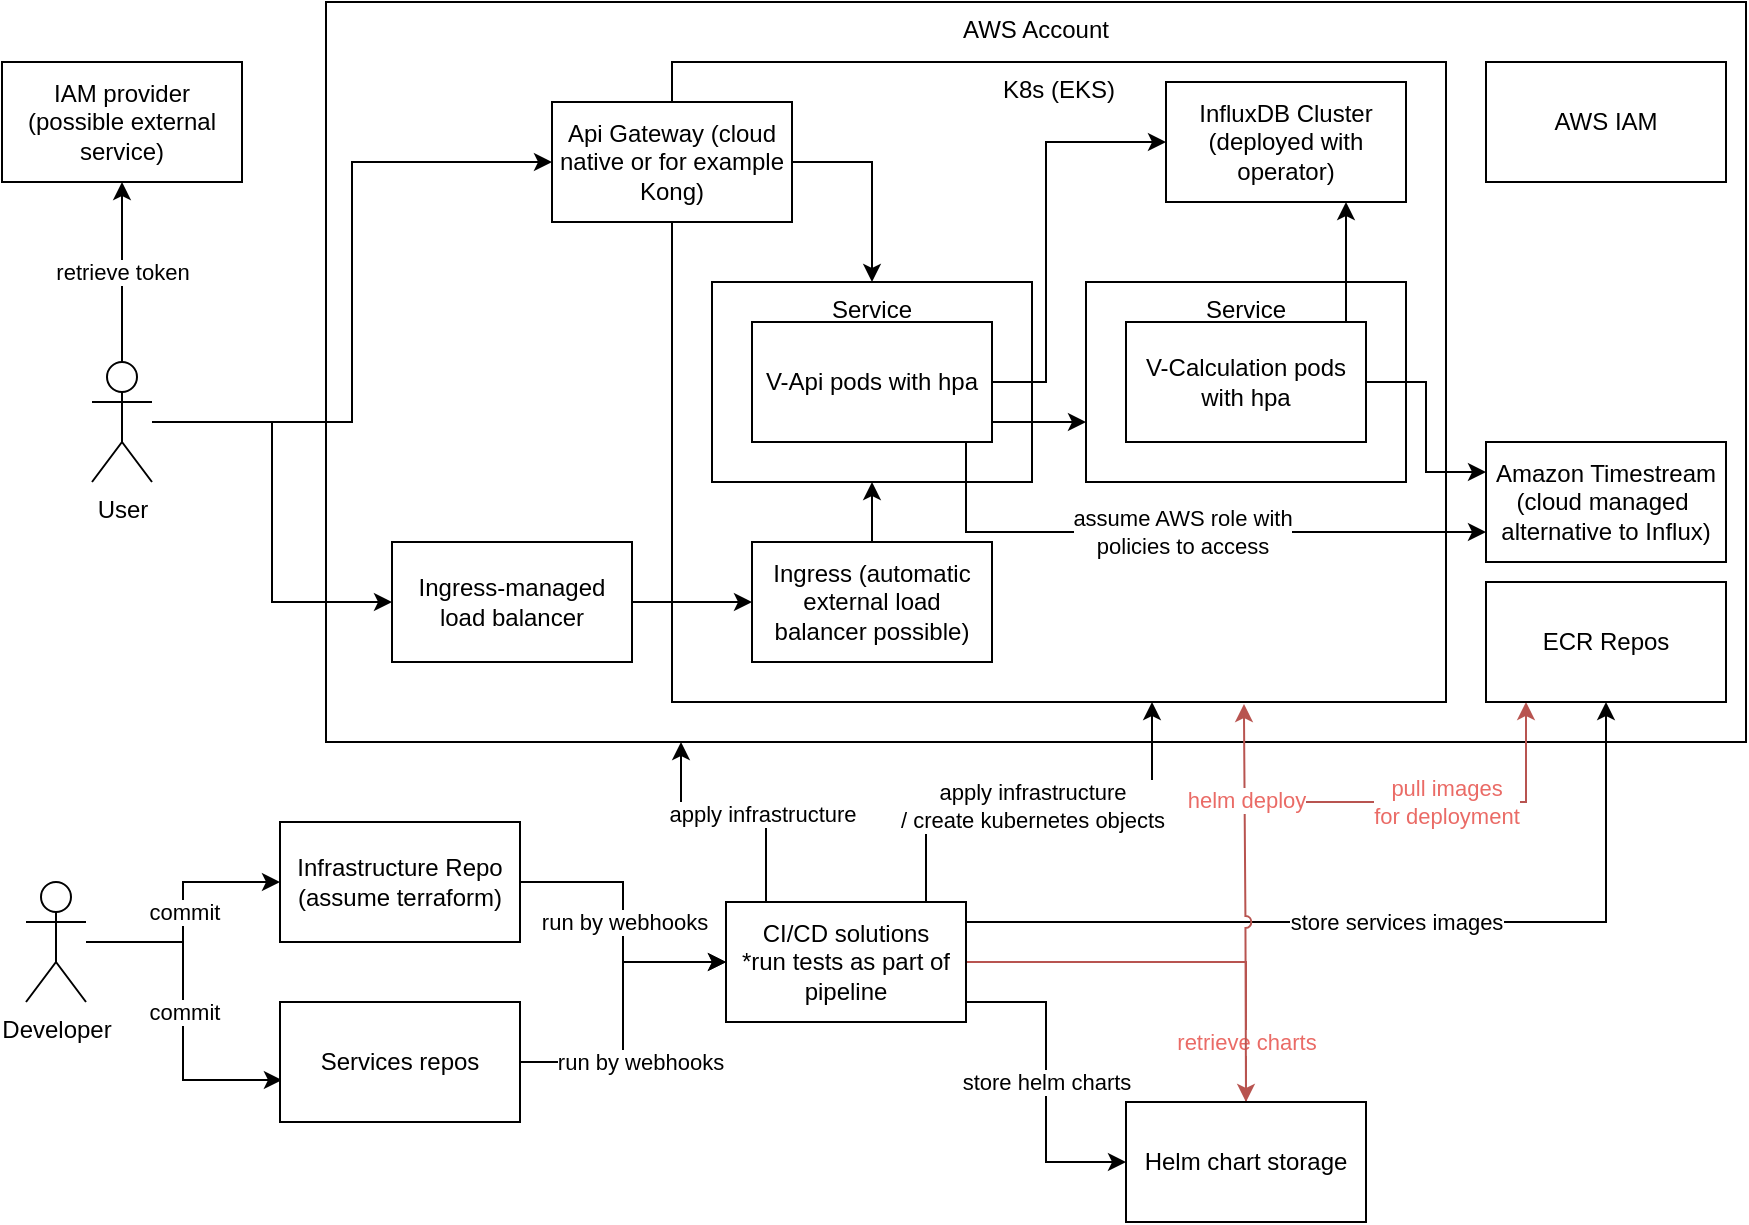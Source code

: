 <mxfile version="14.1.8" type="device"><diagram id="cyDmE-6R68DAHtKpHwOs" name="Page-1"><mxGraphModel dx="1422" dy="822" grid="1" gridSize="10" guides="1" tooltips="1" connect="1" arrows="1" fold="1" page="1" pageScale="1" pageWidth="850" pageHeight="1100" math="0" shadow="0"><root><mxCell id="0"/><mxCell id="1" parent="0"/><mxCell id="y2FcD04d8nsjD01sltB_-26" value="AWS Account" style="rounded=0;whiteSpace=wrap;html=1;verticalAlign=top;" vertex="1" parent="1"><mxGeometry x="180" y="50" width="710" height="370" as="geometry"/></mxCell><mxCell id="y2FcD04d8nsjD01sltB_-1" value="K8s (EKS)" style="rounded=0;whiteSpace=wrap;html=1;verticalAlign=top;" vertex="1" parent="1"><mxGeometry x="353" y="80" width="387" height="320" as="geometry"/></mxCell><mxCell id="y2FcD04d8nsjD01sltB_-4" value="Service" style="rounded=0;whiteSpace=wrap;html=1;verticalAlign=top;" vertex="1" parent="1"><mxGeometry x="560" y="190" width="160" height="100" as="geometry"/></mxCell><mxCell id="y2FcD04d8nsjD01sltB_-45" style="edgeStyle=orthogonalEdgeStyle;rounded=0;jumpStyle=arc;jumpSize=6;orthogonalLoop=1;jettySize=auto;html=1;entryX=0.75;entryY=1;entryDx=0;entryDy=0;startArrow=none;startFill=0;endArrow=classic;endFill=1;fontColor=#EA6B66;" edge="1" parent="1" source="y2FcD04d8nsjD01sltB_-3" target="y2FcD04d8nsjD01sltB_-42"><mxGeometry relative="1" as="geometry"><Array as="points"><mxPoint x="690" y="190"/><mxPoint x="690" y="190"/></Array></mxGeometry></mxCell><mxCell id="y2FcD04d8nsjD01sltB_-47" style="edgeStyle=orthogonalEdgeStyle;rounded=0;jumpStyle=arc;jumpSize=6;orthogonalLoop=1;jettySize=auto;html=1;entryX=0;entryY=0.25;entryDx=0;entryDy=0;startArrow=none;startFill=0;endArrow=classic;endFill=1;fontColor=#EA6B66;" edge="1" parent="1" source="y2FcD04d8nsjD01sltB_-3" target="y2FcD04d8nsjD01sltB_-41"><mxGeometry relative="1" as="geometry"/></mxCell><mxCell id="y2FcD04d8nsjD01sltB_-3" value="V-Calculation pods with hpa" style="rounded=0;whiteSpace=wrap;html=1;" vertex="1" parent="1"><mxGeometry x="580" y="210" width="120" height="60" as="geometry"/></mxCell><mxCell id="y2FcD04d8nsjD01sltB_-5" value="Service" style="rounded=0;whiteSpace=wrap;html=1;verticalAlign=top;" vertex="1" parent="1"><mxGeometry x="373" y="190" width="160" height="100" as="geometry"/></mxCell><mxCell id="y2FcD04d8nsjD01sltB_-6" style="edgeStyle=orthogonalEdgeStyle;rounded=0;orthogonalLoop=1;jettySize=auto;html=1;" edge="1" parent="1" source="y2FcD04d8nsjD01sltB_-2" target="y2FcD04d8nsjD01sltB_-4"><mxGeometry relative="1" as="geometry"><Array as="points"><mxPoint x="520" y="260"/><mxPoint x="520" y="260"/></Array></mxGeometry></mxCell><mxCell id="y2FcD04d8nsjD01sltB_-44" style="edgeStyle=orthogonalEdgeStyle;rounded=0;jumpStyle=arc;jumpSize=6;orthogonalLoop=1;jettySize=auto;html=1;entryX=0;entryY=0.5;entryDx=0;entryDy=0;startArrow=none;startFill=0;endArrow=classic;endFill=1;fontColor=#EA6B66;" edge="1" parent="1" source="y2FcD04d8nsjD01sltB_-2" target="y2FcD04d8nsjD01sltB_-42"><mxGeometry relative="1" as="geometry"><Array as="points"><mxPoint x="540" y="240"/><mxPoint x="540" y="120"/></Array></mxGeometry></mxCell><mxCell id="y2FcD04d8nsjD01sltB_-46" value="&lt;font color=&quot;#000000&quot;&gt;assume AWS role with&lt;br&gt;policies to access&lt;/font&gt;" style="edgeStyle=orthogonalEdgeStyle;rounded=0;jumpStyle=arc;jumpSize=6;orthogonalLoop=1;jettySize=auto;html=1;entryX=0;entryY=0.75;entryDx=0;entryDy=0;startArrow=none;startFill=0;endArrow=classic;endFill=1;fontColor=#EA6B66;" edge="1" parent="1" source="y2FcD04d8nsjD01sltB_-2" target="y2FcD04d8nsjD01sltB_-41"><mxGeometry relative="1" as="geometry"><Array as="points"><mxPoint x="500" y="315"/></Array></mxGeometry></mxCell><mxCell id="y2FcD04d8nsjD01sltB_-2" value="V-Api pods with hpa" style="rounded=0;whiteSpace=wrap;html=1;" vertex="1" parent="1"><mxGeometry x="393" y="210" width="120" height="60" as="geometry"/></mxCell><mxCell id="y2FcD04d8nsjD01sltB_-8" style="edgeStyle=orthogonalEdgeStyle;rounded=0;orthogonalLoop=1;jettySize=auto;html=1;" edge="1" parent="1" source="y2FcD04d8nsjD01sltB_-7" target="y2FcD04d8nsjD01sltB_-5"><mxGeometry relative="1" as="geometry"/></mxCell><mxCell id="y2FcD04d8nsjD01sltB_-7" value="Ingress (automatic external load balancer possible)" style="rounded=0;whiteSpace=wrap;html=1;" vertex="1" parent="1"><mxGeometry x="393" y="320" width="120" height="60" as="geometry"/></mxCell><mxCell id="y2FcD04d8nsjD01sltB_-11" style="edgeStyle=orthogonalEdgeStyle;rounded=0;orthogonalLoop=1;jettySize=auto;html=1;entryX=0.5;entryY=0;entryDx=0;entryDy=0;" edge="1" parent="1" source="y2FcD04d8nsjD01sltB_-9" target="y2FcD04d8nsjD01sltB_-5"><mxGeometry relative="1" as="geometry"><Array as="points"><mxPoint x="453" y="130"/></Array></mxGeometry></mxCell><mxCell id="y2FcD04d8nsjD01sltB_-9" value="Api Gateway (cloud native or for example Kong)" style="rounded=0;whiteSpace=wrap;html=1;" vertex="1" parent="1"><mxGeometry x="293" y="100" width="120" height="60" as="geometry"/></mxCell><mxCell id="y2FcD04d8nsjD01sltB_-13" style="edgeStyle=orthogonalEdgeStyle;rounded=0;orthogonalLoop=1;jettySize=auto;html=1;" edge="1" parent="1" source="y2FcD04d8nsjD01sltB_-12" target="y2FcD04d8nsjD01sltB_-7"><mxGeometry relative="1" as="geometry"/></mxCell><mxCell id="y2FcD04d8nsjD01sltB_-12" value="Ingress-managed&lt;br&gt;load balancer" style="rounded=0;whiteSpace=wrap;html=1;" vertex="1" parent="1"><mxGeometry x="213" y="320" width="120" height="60" as="geometry"/></mxCell><mxCell id="y2FcD04d8nsjD01sltB_-16" value="retrieve token" style="edgeStyle=orthogonalEdgeStyle;rounded=0;orthogonalLoop=1;jettySize=auto;html=1;" edge="1" parent="1" source="y2FcD04d8nsjD01sltB_-14" target="y2FcD04d8nsjD01sltB_-15"><mxGeometry relative="1" as="geometry"/></mxCell><mxCell id="y2FcD04d8nsjD01sltB_-17" style="edgeStyle=orthogonalEdgeStyle;rounded=0;orthogonalLoop=1;jettySize=auto;html=1;entryX=0;entryY=0.5;entryDx=0;entryDy=0;" edge="1" parent="1" source="y2FcD04d8nsjD01sltB_-14" target="y2FcD04d8nsjD01sltB_-9"><mxGeometry relative="1" as="geometry"/></mxCell><mxCell id="y2FcD04d8nsjD01sltB_-18" style="edgeStyle=orthogonalEdgeStyle;rounded=0;orthogonalLoop=1;jettySize=auto;html=1;entryX=0;entryY=0.5;entryDx=0;entryDy=0;" edge="1" parent="1" source="y2FcD04d8nsjD01sltB_-14" target="y2FcD04d8nsjD01sltB_-12"><mxGeometry relative="1" as="geometry"/></mxCell><mxCell id="y2FcD04d8nsjD01sltB_-14" value="User" style="shape=umlActor;verticalLabelPosition=bottom;verticalAlign=top;html=1;outlineConnect=0;" vertex="1" parent="1"><mxGeometry x="63" y="230" width="30" height="60" as="geometry"/></mxCell><mxCell id="y2FcD04d8nsjD01sltB_-15" value="IAM provider (possible external service)" style="rounded=0;whiteSpace=wrap;html=1;" vertex="1" parent="1"><mxGeometry x="18" y="80" width="120" height="60" as="geometry"/></mxCell><mxCell id="y2FcD04d8nsjD01sltB_-22" value="commit" style="edgeStyle=orthogonalEdgeStyle;rounded=0;orthogonalLoop=1;jettySize=auto;html=1;" edge="1" parent="1" source="y2FcD04d8nsjD01sltB_-19" target="y2FcD04d8nsjD01sltB_-20"><mxGeometry relative="1" as="geometry"/></mxCell><mxCell id="y2FcD04d8nsjD01sltB_-23" value="commit" style="edgeStyle=orthogonalEdgeStyle;rounded=0;orthogonalLoop=1;jettySize=auto;html=1;entryX=0.008;entryY=0.65;entryDx=0;entryDy=0;entryPerimeter=0;" edge="1" parent="1" source="y2FcD04d8nsjD01sltB_-19" target="y2FcD04d8nsjD01sltB_-21"><mxGeometry relative="1" as="geometry"/></mxCell><mxCell id="y2FcD04d8nsjD01sltB_-19" value="Developer" style="shape=umlActor;verticalLabelPosition=bottom;verticalAlign=top;html=1;outlineConnect=0;" vertex="1" parent="1"><mxGeometry x="30" y="490" width="30" height="60" as="geometry"/></mxCell><mxCell id="y2FcD04d8nsjD01sltB_-27" value="run by webhooks" style="edgeStyle=orthogonalEdgeStyle;rounded=0;orthogonalLoop=1;jettySize=auto;html=1;entryX=0;entryY=0.5;entryDx=0;entryDy=0;" edge="1" parent="1" source="y2FcD04d8nsjD01sltB_-20" target="y2FcD04d8nsjD01sltB_-24"><mxGeometry relative="1" as="geometry"/></mxCell><mxCell id="y2FcD04d8nsjD01sltB_-20" value="Infrastructure Repo (assume terraform)" style="rounded=0;whiteSpace=wrap;html=1;" vertex="1" parent="1"><mxGeometry x="157" y="460" width="120" height="60" as="geometry"/></mxCell><mxCell id="y2FcD04d8nsjD01sltB_-28" style="edgeStyle=orthogonalEdgeStyle;rounded=0;orthogonalLoop=1;jettySize=auto;html=1;entryX=0;entryY=0.5;entryDx=0;entryDy=0;" edge="1" parent="1" source="y2FcD04d8nsjD01sltB_-21" target="y2FcD04d8nsjD01sltB_-24"><mxGeometry relative="1" as="geometry"/></mxCell><mxCell id="y2FcD04d8nsjD01sltB_-29" value="run by webhooks" style="edgeLabel;html=1;align=center;verticalAlign=middle;resizable=0;points=[];" vertex="1" connectable="0" parent="y2FcD04d8nsjD01sltB_-28"><mxGeometry x="-0.4" y="-1" relative="1" as="geometry"><mxPoint x="14" y="-1" as="offset"/></mxGeometry></mxCell><mxCell id="y2FcD04d8nsjD01sltB_-21" value="Services repos" style="rounded=0;whiteSpace=wrap;html=1;" vertex="1" parent="1"><mxGeometry x="157" y="550" width="120" height="60" as="geometry"/></mxCell><mxCell id="y2FcD04d8nsjD01sltB_-30" style="edgeStyle=orthogonalEdgeStyle;rounded=0;orthogonalLoop=1;jettySize=auto;html=1;entryX=0.25;entryY=1;entryDx=0;entryDy=0;" edge="1" parent="1" source="y2FcD04d8nsjD01sltB_-24" target="y2FcD04d8nsjD01sltB_-26"><mxGeometry relative="1" as="geometry"><Array as="points"><mxPoint x="400" y="460"/><mxPoint x="358" y="460"/></Array></mxGeometry></mxCell><mxCell id="y2FcD04d8nsjD01sltB_-31" value="apply infrastructure" style="edgeLabel;html=1;align=center;verticalAlign=middle;resizable=0;points=[];" vertex="1" connectable="0" parent="y2FcD04d8nsjD01sltB_-30"><mxGeometry x="-0.31" y="-4" relative="1" as="geometry"><mxPoint as="offset"/></mxGeometry></mxCell><mxCell id="y2FcD04d8nsjD01sltB_-32" style="edgeStyle=orthogonalEdgeStyle;rounded=0;orthogonalLoop=1;jettySize=auto;html=1;" edge="1" parent="1" source="y2FcD04d8nsjD01sltB_-24" target="y2FcD04d8nsjD01sltB_-1"><mxGeometry relative="1" as="geometry"><Array as="points"><mxPoint x="480" y="450"/><mxPoint x="593" y="450"/></Array></mxGeometry></mxCell><mxCell id="y2FcD04d8nsjD01sltB_-33" value="apply infrastructure&lt;br&gt;/ create kubernetes objects" style="edgeLabel;html=1;align=center;verticalAlign=middle;resizable=0;points=[];" vertex="1" connectable="0" parent="y2FcD04d8nsjD01sltB_-32"><mxGeometry x="-0.352" y="-2" relative="1" as="geometry"><mxPoint x="34" as="offset"/></mxGeometry></mxCell><mxCell id="y2FcD04d8nsjD01sltB_-35" value="store services images" style="edgeStyle=orthogonalEdgeStyle;rounded=0;orthogonalLoop=1;jettySize=auto;html=1;jumpStyle=none;jumpSize=6;" edge="1" parent="1" source="y2FcD04d8nsjD01sltB_-24" target="y2FcD04d8nsjD01sltB_-34"><mxGeometry relative="1" as="geometry"><Array as="points"><mxPoint x="820" y="510"/></Array></mxGeometry></mxCell><mxCell id="y2FcD04d8nsjD01sltB_-37" value="store helm charts" style="edgeStyle=orthogonalEdgeStyle;rounded=0;orthogonalLoop=1;jettySize=auto;html=1;entryX=0;entryY=0.5;entryDx=0;entryDy=0;" edge="1" parent="1" source="y2FcD04d8nsjD01sltB_-24" target="y2FcD04d8nsjD01sltB_-36"><mxGeometry relative="1" as="geometry"><Array as="points"><mxPoint x="540" y="550"/><mxPoint x="540" y="630"/></Array></mxGeometry></mxCell><mxCell id="y2FcD04d8nsjD01sltB_-38" value="retrieve charts" style="edgeStyle=orthogonalEdgeStyle;rounded=0;orthogonalLoop=1;jettySize=auto;html=1;entryX=0.5;entryY=0;entryDx=0;entryDy=0;fillColor=#f8cecc;strokeColor=#b85450;fontColor=#EA6B66;" edge="1" parent="1" source="y2FcD04d8nsjD01sltB_-24" target="y2FcD04d8nsjD01sltB_-36"><mxGeometry x="0.714" relative="1" as="geometry"><mxPoint as="offset"/></mxGeometry></mxCell><mxCell id="y2FcD04d8nsjD01sltB_-24" value="CI/CD solutions&lt;br&gt;*run tests as part of pipeline" style="rounded=0;whiteSpace=wrap;html=1;" vertex="1" parent="1"><mxGeometry x="380" y="500" width="120" height="60" as="geometry"/></mxCell><mxCell id="y2FcD04d8nsjD01sltB_-40" value="pull images&lt;br&gt;for deployment" style="edgeStyle=orthogonalEdgeStyle;rounded=0;jumpStyle=arc;jumpSize=6;orthogonalLoop=1;jettySize=auto;html=1;fontColor=#EA6B66;fillColor=#f8cecc;strokeColor=#b85450;startArrow=classic;startFill=1;endArrow=none;endFill=0;" edge="1" parent="1" source="y2FcD04d8nsjD01sltB_-34"><mxGeometry relative="1" as="geometry"><mxPoint x="650" y="450" as="targetPoint"/><Array as="points"><mxPoint x="780" y="450"/></Array></mxGeometry></mxCell><mxCell id="y2FcD04d8nsjD01sltB_-34" value="ECR Repos" style="rounded=0;whiteSpace=wrap;html=1;" vertex="1" parent="1"><mxGeometry x="760" y="340" width="120" height="60" as="geometry"/></mxCell><mxCell id="y2FcD04d8nsjD01sltB_-39" value="helm deploy" style="edgeStyle=orthogonalEdgeStyle;rounded=0;orthogonalLoop=1;jettySize=auto;html=1;fillColor=#f8cecc;strokeColor=#b85450;fontColor=#EA6B66;jumpStyle=arc;entryX=0.74;entryY=1.003;entryDx=0;entryDy=0;entryPerimeter=0;" edge="1" parent="1" source="y2FcD04d8nsjD01sltB_-36" target="y2FcD04d8nsjD01sltB_-1"><mxGeometry x="0.508" relative="1" as="geometry"><mxPoint x="640" y="390" as="targetPoint"/><Array as="points"><mxPoint x="640" y="420"/><mxPoint x="639" y="420"/><mxPoint x="639" y="401"/></Array><mxPoint as="offset"/></mxGeometry></mxCell><mxCell id="y2FcD04d8nsjD01sltB_-36" value="Helm chart storage" style="rounded=0;whiteSpace=wrap;html=1;" vertex="1" parent="1"><mxGeometry x="580" y="600" width="120" height="60" as="geometry"/></mxCell><mxCell id="y2FcD04d8nsjD01sltB_-41" value="&lt;font color=&quot;#000000&quot;&gt;Amazon Timestream&lt;br&gt;(cloud managed&amp;nbsp; alternative to Influx)&lt;br&gt;&lt;/font&gt;" style="rounded=0;whiteSpace=wrap;html=1;fontColor=#EA6B66;" vertex="1" parent="1"><mxGeometry x="760" y="270" width="120" height="60" as="geometry"/></mxCell><mxCell id="y2FcD04d8nsjD01sltB_-42" value="&lt;font color=&quot;#000000&quot;&gt;InfluxDB Cluster&lt;br&gt;(deployed with operator)&lt;br&gt;&lt;/font&gt;" style="rounded=0;whiteSpace=wrap;html=1;fontColor=#EA6B66;" vertex="1" parent="1"><mxGeometry x="600" y="90" width="120" height="60" as="geometry"/></mxCell><mxCell id="y2FcD04d8nsjD01sltB_-48" value="&lt;font color=&quot;#000000&quot;&gt;AWS IAM&lt;/font&gt;" style="rounded=0;whiteSpace=wrap;html=1;fontColor=#EA6B66;" vertex="1" parent="1"><mxGeometry x="760" y="80" width="120" height="60" as="geometry"/></mxCell></root></mxGraphModel></diagram></mxfile>